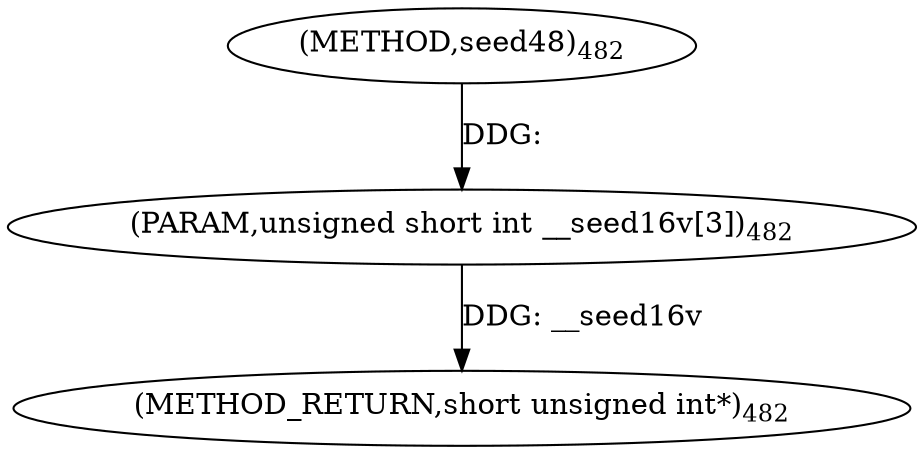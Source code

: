 digraph "seed48" {  
"45456" [label = <(METHOD,seed48)<SUB>482</SUB>> ]
"45458" [label = <(METHOD_RETURN,short unsigned int*)<SUB>482</SUB>> ]
"45457" [label = <(PARAM,unsigned short int __seed16v[3])<SUB>482</SUB>> ]
  "45457" -> "45458"  [ label = "DDG: __seed16v"] 
  "45456" -> "45457"  [ label = "DDG: "] 
}
